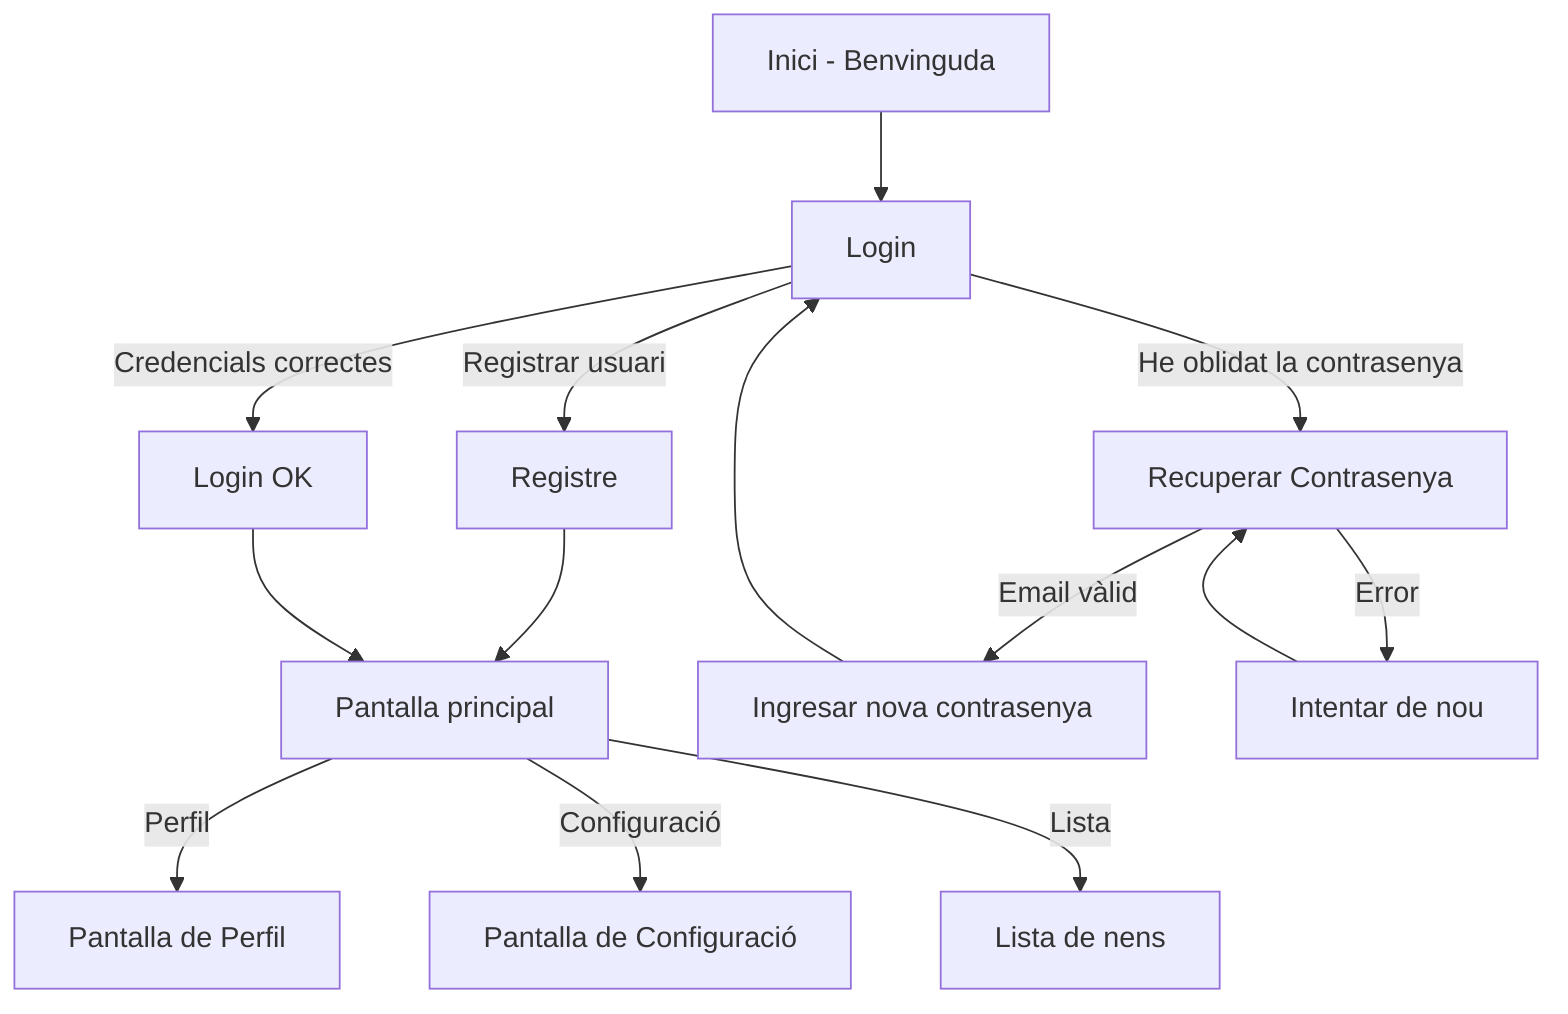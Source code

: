 flowchart TD;
    A["Inici - Benvinguda"] --> B["Login"];
    B -->|Registrar usuari| C["Registre"];
    C --> E["Pantalla principal"];
    B -->|Credencials correctes| D["Login OK "];

    
    D --> E["Pantalla principal"];
    E -->|Perfil| F["Pantalla de Perfil"];
    E -->|Configuració| G["Pantalla de Configuració"];
    E -->|Lista|J["Lista de nens"];
    
    B -->|He oblidat la contrasenya| H["Recuperar Contrasenya"];
    H -->|Email vàlid| I["Ingresar nova contrasenya"] --> B;
    H -->|Error| H1["Intentar de nou"] --> H;